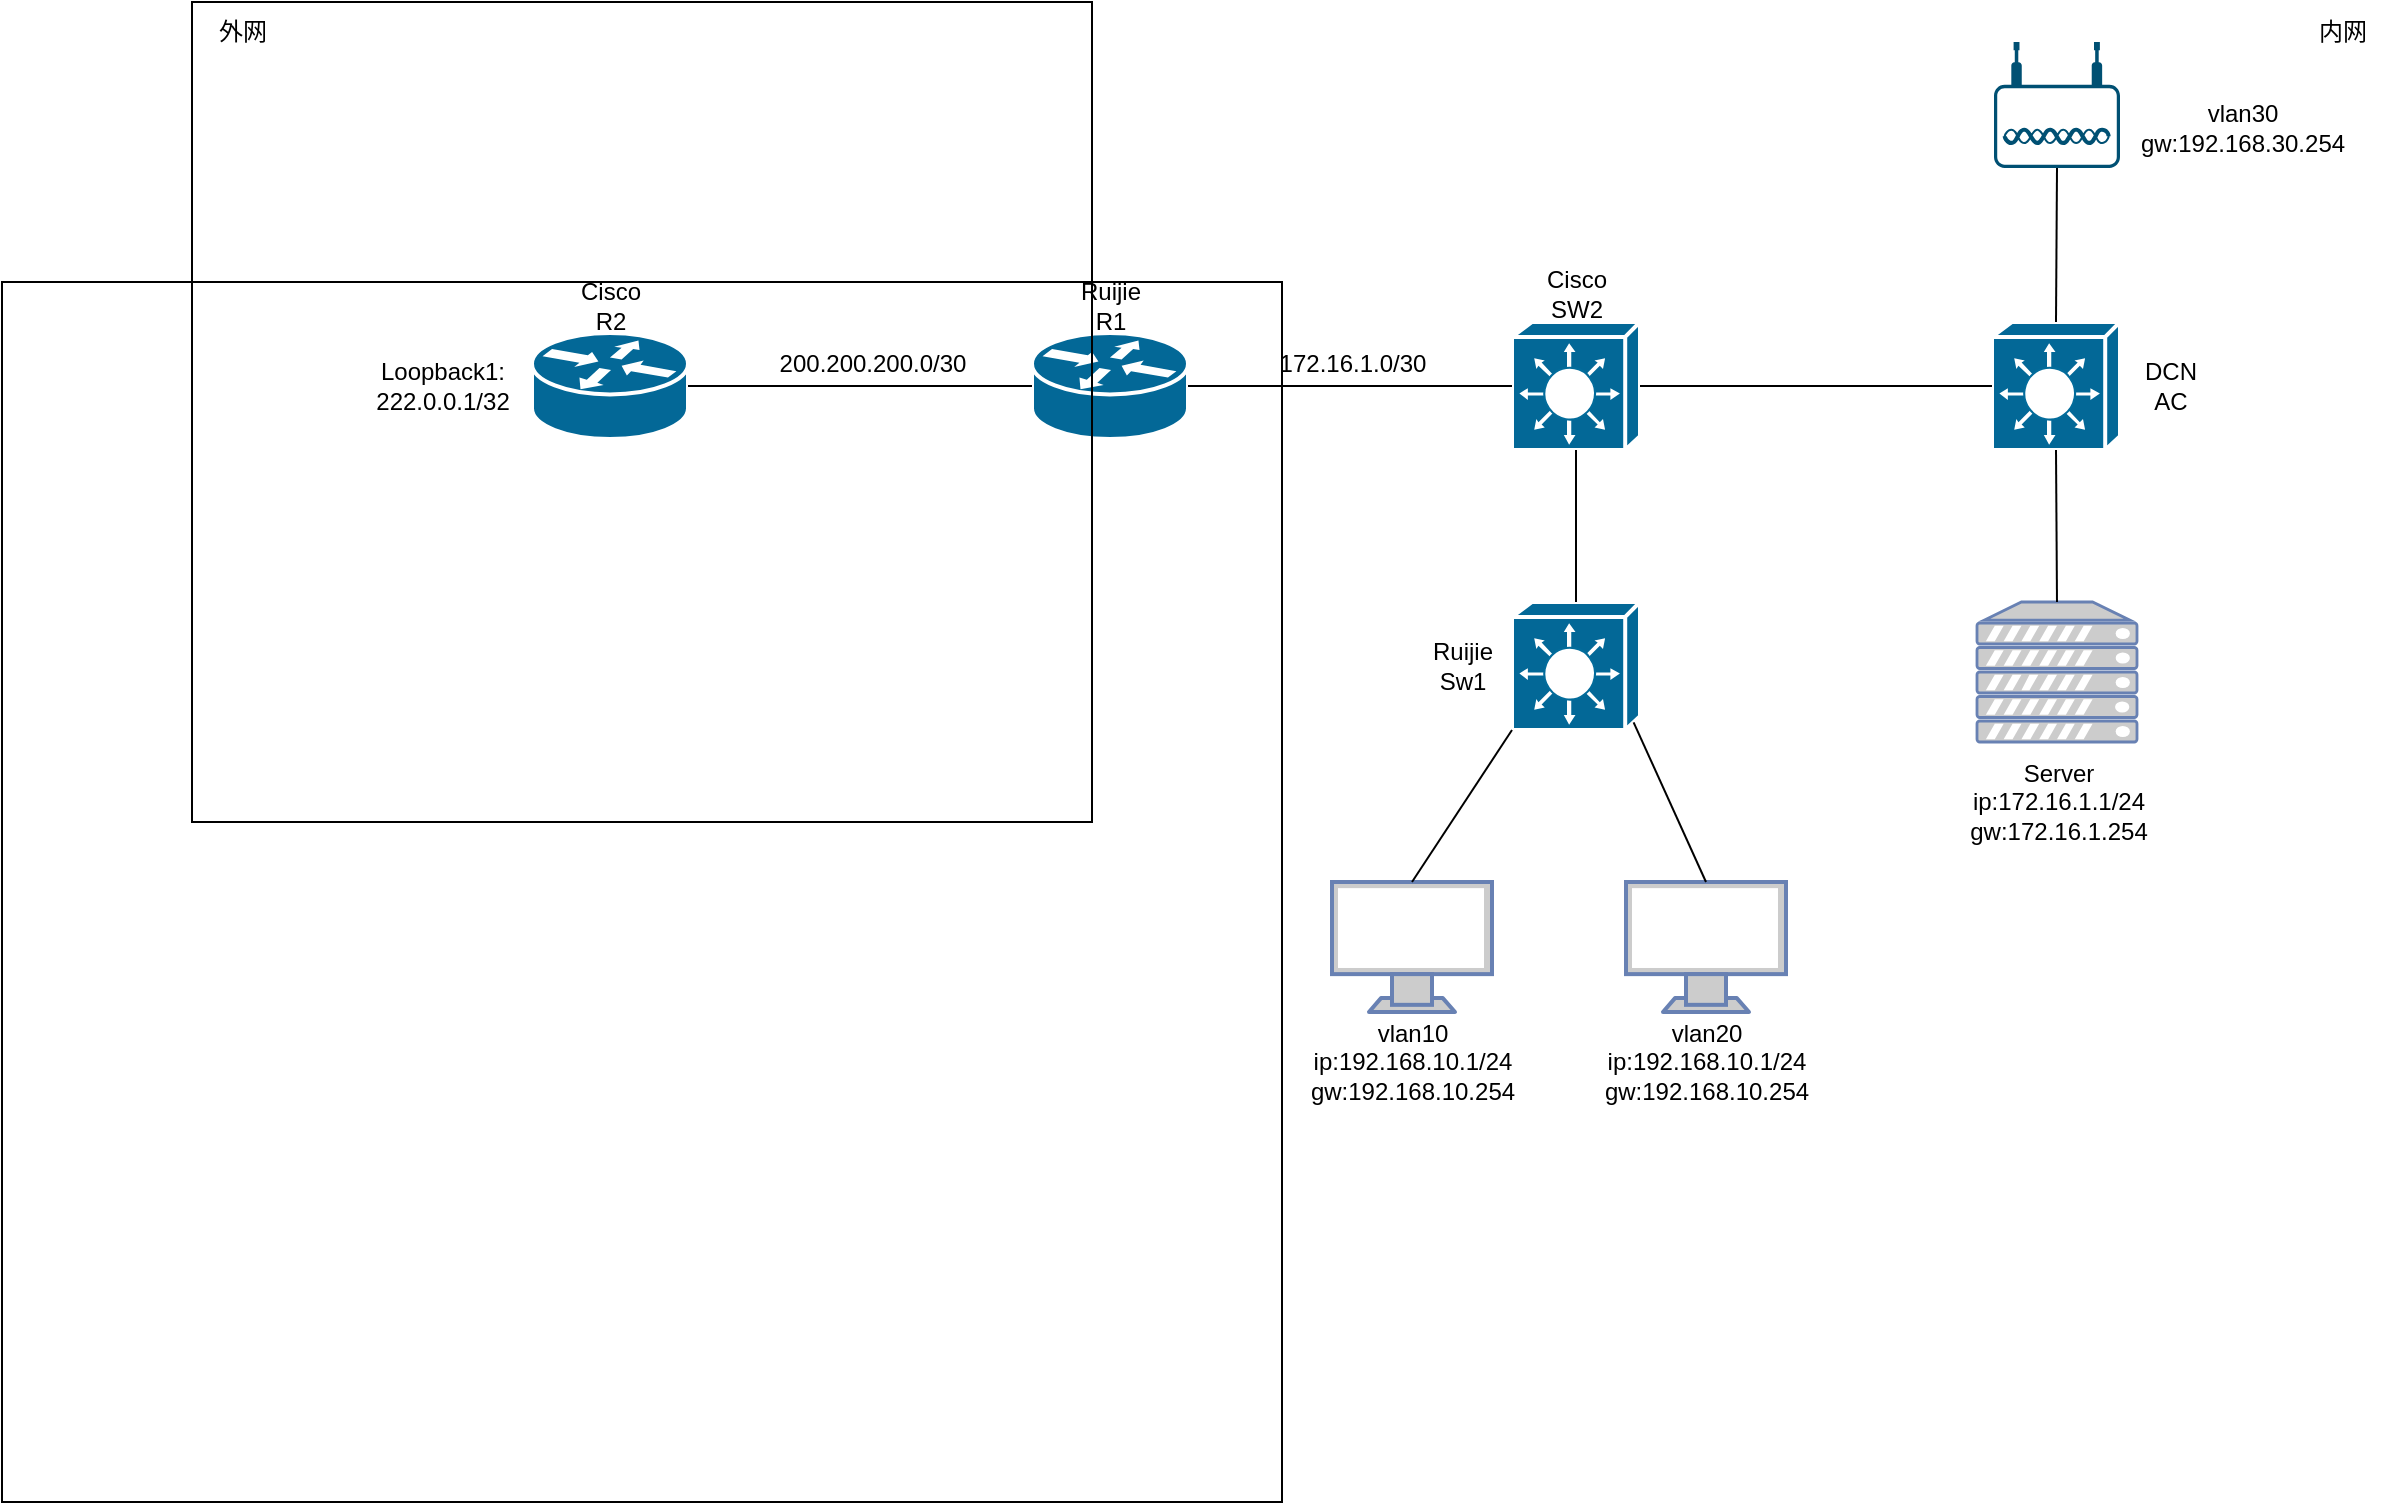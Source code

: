<mxfile version="20.5.1" type="github">
  <diagram id="g-uSHXadibWrtZnAfnPj" name="Page-1">
    <mxGraphModel dx="1306" dy="781" grid="1" gridSize="10" guides="1" tooltips="1" connect="1" arrows="1" fold="1" page="1" pageScale="1" pageWidth="850" pageHeight="1100" math="0" shadow="0">
      <root>
        <mxCell id="0" />
        <mxCell id="1" parent="0" />
        <mxCell id="G60qQspWNjIdlGjhsVTk-1" value="" style="shape=mxgraph.cisco.routers.router;sketch=0;html=1;pointerEvents=1;dashed=0;fillColor=#036897;strokeColor=#ffffff;strokeWidth=2;verticalLabelPosition=bottom;verticalAlign=top;align=center;outlineConnect=0;" parent="1" vertex="1">
          <mxGeometry x="580" y="235.5" width="78" height="53" as="geometry" />
        </mxCell>
        <mxCell id="G60qQspWNjIdlGjhsVTk-2" value="" style="shape=mxgraph.cisco.routers.router;sketch=0;html=1;pointerEvents=1;dashed=0;fillColor=#036897;strokeColor=#ffffff;strokeWidth=2;verticalLabelPosition=bottom;verticalAlign=top;align=center;outlineConnect=0;" parent="1" vertex="1">
          <mxGeometry x="330" y="235.5" width="78" height="53" as="geometry" />
        </mxCell>
        <mxCell id="G60qQspWNjIdlGjhsVTk-3" value="" style="shape=mxgraph.cisco.switches.layer_3_switch;sketch=0;html=1;pointerEvents=1;dashed=0;fillColor=#036897;strokeColor=#ffffff;strokeWidth=2;verticalLabelPosition=bottom;verticalAlign=top;align=center;outlineConnect=0;" parent="1" vertex="1">
          <mxGeometry x="1060" y="230" width="64" height="64" as="geometry" />
        </mxCell>
        <mxCell id="G60qQspWNjIdlGjhsVTk-4" value="" style="shape=mxgraph.cisco.switches.layer_3_switch;sketch=0;html=1;pointerEvents=1;dashed=0;fillColor=#036897;strokeColor=#ffffff;strokeWidth=2;verticalLabelPosition=bottom;verticalAlign=top;align=center;outlineConnect=0;" parent="1" vertex="1">
          <mxGeometry x="820" y="370" width="64" height="64" as="geometry" />
        </mxCell>
        <mxCell id="G60qQspWNjIdlGjhsVTk-5" value="" style="shape=mxgraph.cisco.switches.layer_3_switch;sketch=0;html=1;pointerEvents=1;dashed=0;fillColor=#036897;strokeColor=#ffffff;strokeWidth=2;verticalLabelPosition=bottom;verticalAlign=top;align=center;outlineConnect=0;" parent="1" vertex="1">
          <mxGeometry x="820" y="230" width="64" height="64" as="geometry" />
        </mxCell>
        <mxCell id="G60qQspWNjIdlGjhsVTk-6" value="" style="points=[[0.03,0.36,0],[0.18,0,0],[0.5,0.34,0],[0.82,0,0],[0.97,0.36,0],[1,0.67,0],[0.975,0.975,0],[0.5,1,0],[0.025,0.975,0],[0,0.67,0]];verticalLabelPosition=bottom;sketch=0;html=1;verticalAlign=top;aspect=fixed;align=center;pointerEvents=1;shape=mxgraph.cisco19.wireless_access_point;fillColor=#005073;strokeColor=none;" parent="1" vertex="1">
          <mxGeometry x="1061" y="90" width="63" height="63" as="geometry" />
        </mxCell>
        <mxCell id="G60qQspWNjIdlGjhsVTk-7" value="" style="fontColor=#0066CC;verticalAlign=top;verticalLabelPosition=bottom;labelPosition=center;align=center;html=1;outlineConnect=0;fillColor=#CCCCCC;strokeColor=#6881B3;gradientColor=none;gradientDirection=north;strokeWidth=2;shape=mxgraph.networks.monitor;" parent="1" vertex="1">
          <mxGeometry x="877" y="510" width="80" height="65" as="geometry" />
        </mxCell>
        <mxCell id="G60qQspWNjIdlGjhsVTk-8" value="" style="fontColor=#0066CC;verticalAlign=top;verticalLabelPosition=bottom;labelPosition=center;align=center;html=1;outlineConnect=0;fillColor=#CCCCCC;strokeColor=#6881B3;gradientColor=none;gradientDirection=north;strokeWidth=2;shape=mxgraph.networks.monitor;" parent="1" vertex="1">
          <mxGeometry x="730" y="510" width="80" height="65" as="geometry" />
        </mxCell>
        <mxCell id="G60qQspWNjIdlGjhsVTk-9" value="" style="fontColor=#0066CC;verticalAlign=top;verticalLabelPosition=bottom;labelPosition=center;align=center;html=1;outlineConnect=0;fillColor=#CCCCCC;strokeColor=#6881B3;gradientColor=none;gradientDirection=north;strokeWidth=2;shape=mxgraph.networks.server;" parent="1" vertex="1">
          <mxGeometry x="1052.5" y="370" width="80" height="70" as="geometry" />
        </mxCell>
        <mxCell id="G60qQspWNjIdlGjhsVTk-11" value="" style="endArrow=none;html=1;rounded=0;entryX=0;entryY=1;entryDx=0;entryDy=0;entryPerimeter=0;exitX=0.5;exitY=0;exitDx=0;exitDy=0;exitPerimeter=0;" parent="1" source="G60qQspWNjIdlGjhsVTk-8" target="G60qQspWNjIdlGjhsVTk-4" edge="1">
          <mxGeometry width="50" height="50" relative="1" as="geometry">
            <mxPoint x="910" y="460" as="sourcePoint" />
            <mxPoint x="960" y="410" as="targetPoint" />
          </mxGeometry>
        </mxCell>
        <mxCell id="G60qQspWNjIdlGjhsVTk-12" value="" style="endArrow=none;html=1;rounded=0;entryX=0.95;entryY=0.94;entryDx=0;entryDy=0;entryPerimeter=0;exitX=0.5;exitY=0;exitDx=0;exitDy=0;exitPerimeter=0;" parent="1" source="G60qQspWNjIdlGjhsVTk-7" target="G60qQspWNjIdlGjhsVTk-4" edge="1">
          <mxGeometry width="50" height="50" relative="1" as="geometry">
            <mxPoint x="910" y="460" as="sourcePoint" />
            <mxPoint x="960" y="410" as="targetPoint" />
          </mxGeometry>
        </mxCell>
        <mxCell id="G60qQspWNjIdlGjhsVTk-13" value="" style="endArrow=none;html=1;rounded=0;entryX=0.5;entryY=1;entryDx=0;entryDy=0;entryPerimeter=0;exitX=0.5;exitY=0;exitDx=0;exitDy=0;exitPerimeter=0;" parent="1" source="G60qQspWNjIdlGjhsVTk-4" target="G60qQspWNjIdlGjhsVTk-5" edge="1">
          <mxGeometry width="50" height="50" relative="1" as="geometry">
            <mxPoint x="910" y="460" as="sourcePoint" />
            <mxPoint x="960" y="410" as="targetPoint" />
          </mxGeometry>
        </mxCell>
        <mxCell id="G60qQspWNjIdlGjhsVTk-14" value="" style="endArrow=none;html=1;rounded=0;entryX=1;entryY=0.5;entryDx=0;entryDy=0;entryPerimeter=0;exitX=0;exitY=0.5;exitDx=0;exitDy=0;exitPerimeter=0;" parent="1" source="G60qQspWNjIdlGjhsVTk-3" target="G60qQspWNjIdlGjhsVTk-5" edge="1">
          <mxGeometry width="50" height="50" relative="1" as="geometry">
            <mxPoint x="910" y="460" as="sourcePoint" />
            <mxPoint x="960" y="410" as="targetPoint" />
          </mxGeometry>
        </mxCell>
        <mxCell id="G60qQspWNjIdlGjhsVTk-15" value="" style="endArrow=none;html=1;rounded=0;entryX=0.5;entryY=1;entryDx=0;entryDy=0;entryPerimeter=0;exitX=0.5;exitY=0;exitDx=0;exitDy=0;exitPerimeter=0;" parent="1" source="G60qQspWNjIdlGjhsVTk-3" target="G60qQspWNjIdlGjhsVTk-6" edge="1">
          <mxGeometry width="50" height="50" relative="1" as="geometry">
            <mxPoint x="910" y="460" as="sourcePoint" />
            <mxPoint x="960" y="410" as="targetPoint" />
          </mxGeometry>
        </mxCell>
        <mxCell id="G60qQspWNjIdlGjhsVTk-16" value="" style="endArrow=none;html=1;rounded=0;entryX=0;entryY=0.5;entryDx=0;entryDy=0;entryPerimeter=0;exitX=1;exitY=0.5;exitDx=0;exitDy=0;exitPerimeter=0;" parent="1" source="G60qQspWNjIdlGjhsVTk-1" target="G60qQspWNjIdlGjhsVTk-5" edge="1">
          <mxGeometry width="50" height="50" relative="1" as="geometry">
            <mxPoint x="910" y="460" as="sourcePoint" />
            <mxPoint x="960" y="410" as="targetPoint" />
          </mxGeometry>
        </mxCell>
        <mxCell id="G60qQspWNjIdlGjhsVTk-17" value="" style="endArrow=none;html=1;rounded=0;entryX=0;entryY=0.5;entryDx=0;entryDy=0;entryPerimeter=0;exitX=1;exitY=0.5;exitDx=0;exitDy=0;exitPerimeter=0;" parent="1" source="G60qQspWNjIdlGjhsVTk-2" target="G60qQspWNjIdlGjhsVTk-1" edge="1">
          <mxGeometry width="50" height="50" relative="1" as="geometry">
            <mxPoint x="910" y="460" as="sourcePoint" />
            <mxPoint x="960" y="410" as="targetPoint" />
          </mxGeometry>
        </mxCell>
        <mxCell id="G60qQspWNjIdlGjhsVTk-18" value="vlan10&lt;br&gt;ip:192.168.10.1/24&lt;br&gt;gw:192.168.10.254" style="text;html=1;align=center;verticalAlign=middle;resizable=0;points=[];autosize=1;strokeColor=none;fillColor=none;" parent="1" vertex="1">
          <mxGeometry x="705" y="570" width="130" height="60" as="geometry" />
        </mxCell>
        <mxCell id="G60qQspWNjIdlGjhsVTk-19" value="vlan20&lt;br&gt;ip:192.168.10.1/24&lt;br&gt;gw:192.168.10.254" style="text;html=1;align=center;verticalAlign=middle;resizable=0;points=[];autosize=1;strokeColor=none;fillColor=none;" parent="1" vertex="1">
          <mxGeometry x="852" y="570" width="130" height="60" as="geometry" />
        </mxCell>
        <mxCell id="G60qQspWNjIdlGjhsVTk-20" value="Ruijie&lt;br&gt;Sw1" style="text;html=1;align=center;verticalAlign=middle;resizable=0;points=[];autosize=1;strokeColor=none;fillColor=none;" parent="1" vertex="1">
          <mxGeometry x="770" y="382" width="50" height="40" as="geometry" />
        </mxCell>
        <mxCell id="G60qQspWNjIdlGjhsVTk-23" value="Cisco&lt;br&gt;SW2" style="text;html=1;align=center;verticalAlign=middle;resizable=0;points=[];autosize=1;strokeColor=none;fillColor=none;" parent="1" vertex="1">
          <mxGeometry x="827" y="195.5" width="50" height="40" as="geometry" />
        </mxCell>
        <mxCell id="G60qQspWNjIdlGjhsVTk-24" value="DCN&lt;br&gt;AC" style="text;html=1;align=center;verticalAlign=middle;resizable=0;points=[];autosize=1;strokeColor=none;fillColor=none;" parent="1" vertex="1">
          <mxGeometry x="1124" y="242" width="50" height="40" as="geometry" />
        </mxCell>
        <mxCell id="G60qQspWNjIdlGjhsVTk-25" value="" style="endArrow=none;html=1;rounded=0;entryX=0.5;entryY=1;entryDx=0;entryDy=0;entryPerimeter=0;exitX=0.5;exitY=0;exitDx=0;exitDy=0;exitPerimeter=0;" parent="1" source="G60qQspWNjIdlGjhsVTk-9" target="G60qQspWNjIdlGjhsVTk-3" edge="1">
          <mxGeometry width="50" height="50" relative="1" as="geometry">
            <mxPoint x="910" y="420" as="sourcePoint" />
            <mxPoint x="960" y="370" as="targetPoint" />
          </mxGeometry>
        </mxCell>
        <mxCell id="G60qQspWNjIdlGjhsVTk-26" value="Server&lt;br&gt;ip:172.16.1.1/24&lt;br&gt;gw:172.16.1.254" style="text;html=1;align=center;verticalAlign=middle;resizable=0;points=[];autosize=1;strokeColor=none;fillColor=none;" parent="1" vertex="1">
          <mxGeometry x="1037.5" y="440" width="110" height="60" as="geometry" />
        </mxCell>
        <mxCell id="G60qQspWNjIdlGjhsVTk-27" value="Ruijie&lt;br&gt;R1" style="text;html=1;align=center;verticalAlign=middle;resizable=0;points=[];autosize=1;strokeColor=none;fillColor=none;" parent="1" vertex="1">
          <mxGeometry x="594" y="202" width="50" height="40" as="geometry" />
        </mxCell>
        <mxCell id="G60qQspWNjIdlGjhsVTk-28" value="Cisco&lt;br&gt;R2" style="text;html=1;align=center;verticalAlign=middle;resizable=0;points=[];autosize=1;strokeColor=none;fillColor=none;" parent="1" vertex="1">
          <mxGeometry x="344" y="202" width="50" height="40" as="geometry" />
        </mxCell>
        <mxCell id="G60qQspWNjIdlGjhsVTk-29" value="vlan30&lt;br&gt;gw:192.168.30.254" style="text;html=1;align=center;verticalAlign=middle;resizable=0;points=[];autosize=1;strokeColor=none;fillColor=none;" parent="1" vertex="1">
          <mxGeometry x="1120" y="113" width="130" height="40" as="geometry" />
        </mxCell>
        <mxCell id="G60qQspWNjIdlGjhsVTk-30" value="172.16.1.0/30&lt;br&gt;" style="text;html=1;align=center;verticalAlign=middle;resizable=0;points=[];autosize=1;strokeColor=none;fillColor=none;" parent="1" vertex="1">
          <mxGeometry x="690" y="235.5" width="100" height="30" as="geometry" />
        </mxCell>
        <mxCell id="G60qQspWNjIdlGjhsVTk-31" value="200.200.200.0/30" style="text;html=1;align=center;verticalAlign=middle;resizable=0;points=[];autosize=1;strokeColor=none;fillColor=none;" parent="1" vertex="1">
          <mxGeometry x="440" y="235.5" width="120" height="30" as="geometry" />
        </mxCell>
        <mxCell id="G60qQspWNjIdlGjhsVTk-32" value="Loopback1:&lt;br&gt;222.0.0.1/32" style="text;html=1;align=center;verticalAlign=middle;resizable=0;points=[];autosize=1;strokeColor=none;fillColor=none;" parent="1" vertex="1">
          <mxGeometry x="240" y="242" width="90" height="40" as="geometry" />
        </mxCell>
        <mxCell id="G60qQspWNjIdlGjhsVTk-33" value="" style="rounded=0;whiteSpace=wrap;html=1;fillColor=none;" parent="1" vertex="1">
          <mxGeometry x="65" y="210" width="640" height="610" as="geometry" />
        </mxCell>
        <mxCell id="P_ADyWTq3j7vEpQ3MlG9-1" value="" style="rounded=0;whiteSpace=wrap;html=1;fillColor=none;" vertex="1" parent="1">
          <mxGeometry x="160" y="70" width="450" height="410" as="geometry" />
        </mxCell>
        <mxCell id="P_ADyWTq3j7vEpQ3MlG9-2" value="内网" style="text;html=1;align=center;verticalAlign=middle;resizable=0;points=[];autosize=1;strokeColor=none;fillColor=none;" vertex="1" parent="1">
          <mxGeometry x="1210" y="70" width="50" height="30" as="geometry" />
        </mxCell>
        <mxCell id="P_ADyWTq3j7vEpQ3MlG9-3" value="外网" style="text;html=1;align=center;verticalAlign=middle;resizable=0;points=[];autosize=1;strokeColor=none;fillColor=none;" vertex="1" parent="1">
          <mxGeometry x="160" y="70" width="50" height="30" as="geometry" />
        </mxCell>
      </root>
    </mxGraphModel>
  </diagram>
</mxfile>
